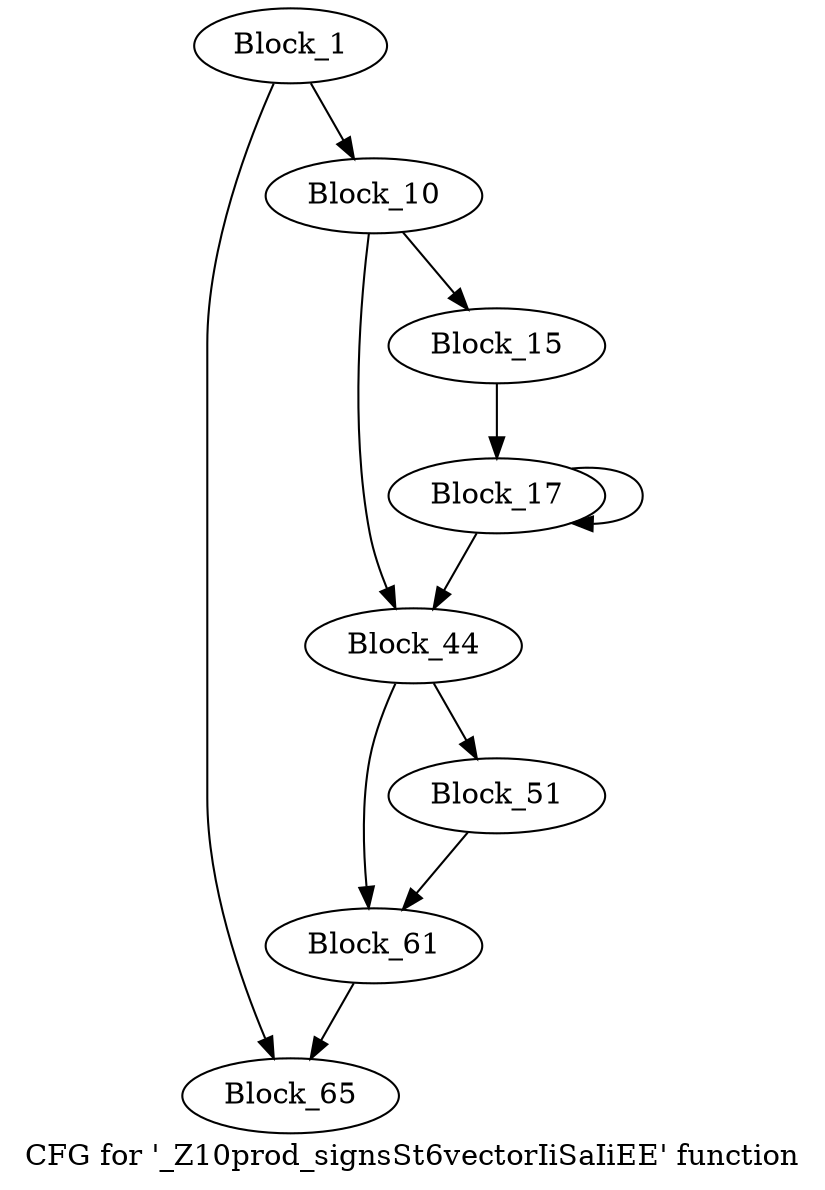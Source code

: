 digraph "CFG for '_Z10prod_signsSt6vectorIiSaIiEE' function" {
	label="CFG for '_Z10prod_signsSt6vectorIiSaIiEE' function";

	block_1 [label="Block_1"];
	block_1:s0 -> block_65;
	block_1:s1 -> block_10;
	block_10 [label="Block_10"];
	block_10:s0 -> block_44;
	block_10:s1 -> block_15;
	block_15 [label="Block_15"];
	block_15 -> block_17;
	block_17 [label="Block_17"];
	block_17:s0 -> block_44;
	block_17:s1 -> block_17;
	block_44 [label="Block_44"];
	block_44:s0 -> block_61;
	block_44:s1 -> block_51;
	block_51 [label="Block_51"];
	block_51 -> block_61;
	block_61 [label="Block_61"];
	block_61 -> block_65;
	block_65 [label="Block_65"];
}
